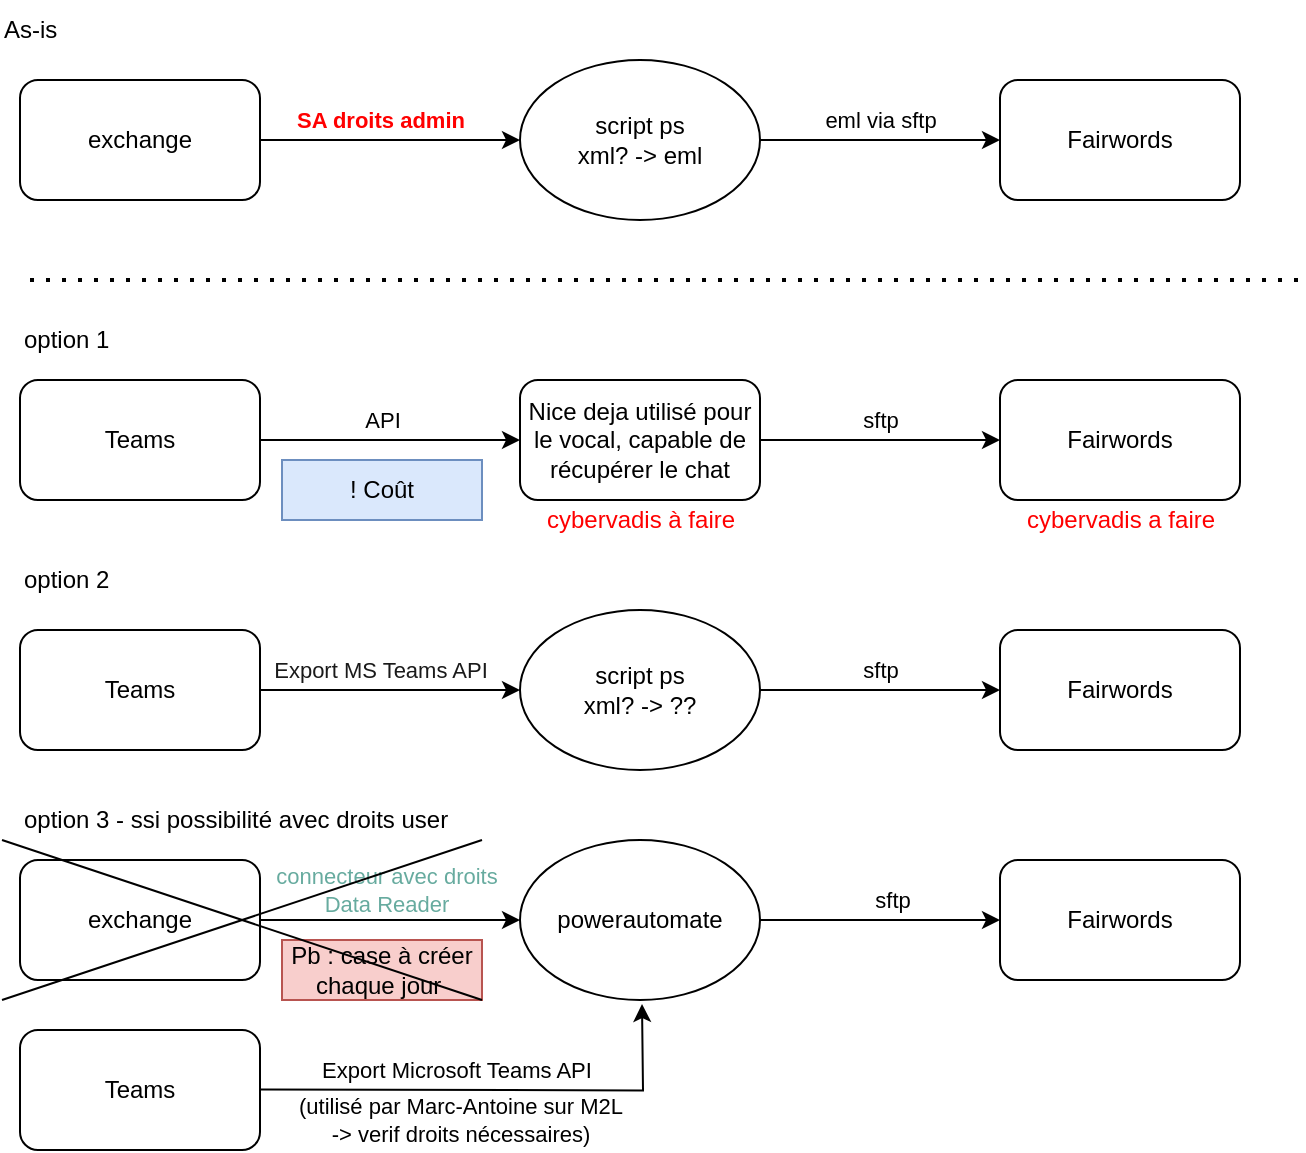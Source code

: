 <mxfile version="24.8.6">
  <diagram name="Page-1" id="-NQqGa7E1M3-6K60d0Gt">
    <mxGraphModel dx="1434" dy="866" grid="1" gridSize="10" guides="1" tooltips="1" connect="1" arrows="1" fold="1" page="1" pageScale="1" pageWidth="827" pageHeight="1169" math="0" shadow="0">
      <root>
        <mxCell id="0" />
        <mxCell id="1" parent="0" />
        <mxCell id="W6dLWdIMpy2pHT6UL7xk-37" style="edgeStyle=orthogonalEdgeStyle;rounded=0;orthogonalLoop=1;jettySize=auto;html=1;exitX=1;exitY=0.5;exitDx=0;exitDy=0;entryX=0;entryY=0.5;entryDx=0;entryDy=0;" parent="1" source="W6dLWdIMpy2pHT6UL7xk-39" target="W6dLWdIMpy2pHT6UL7xk-43" edge="1">
          <mxGeometry relative="1" as="geometry" />
        </mxCell>
        <mxCell id="W6dLWdIMpy2pHT6UL7xk-38" value="SA droits admin" style="edgeLabel;html=1;align=center;verticalAlign=middle;resizable=0;points=[];fontStyle=1;fontColor=#FF0000;" parent="W6dLWdIMpy2pHT6UL7xk-37" vertex="1" connectable="0">
          <mxGeometry x="-0.25" y="1" relative="1" as="geometry">
            <mxPoint x="11" y="-9" as="offset" />
          </mxGeometry>
        </mxCell>
        <mxCell id="W6dLWdIMpy2pHT6UL7xk-39" value="exchange" style="rounded=1;whiteSpace=wrap;html=1;" parent="1" vertex="1">
          <mxGeometry x="129" y="110" width="120" height="60" as="geometry" />
        </mxCell>
        <mxCell id="W6dLWdIMpy2pHT6UL7xk-40" value="Fairwords" style="rounded=1;whiteSpace=wrap;html=1;" parent="1" vertex="1">
          <mxGeometry x="619" y="110" width="120" height="60" as="geometry" />
        </mxCell>
        <mxCell id="W6dLWdIMpy2pHT6UL7xk-41" style="edgeStyle=orthogonalEdgeStyle;rounded=0;orthogonalLoop=1;jettySize=auto;html=1;exitX=1;exitY=0.5;exitDx=0;exitDy=0;entryX=0;entryY=0.5;entryDx=0;entryDy=0;" parent="1" source="W6dLWdIMpy2pHT6UL7xk-43" target="W6dLWdIMpy2pHT6UL7xk-40" edge="1">
          <mxGeometry relative="1" as="geometry" />
        </mxCell>
        <mxCell id="W6dLWdIMpy2pHT6UL7xk-42" value="eml via sftp" style="edgeLabel;html=1;align=center;verticalAlign=middle;resizable=0;points=[];" parent="W6dLWdIMpy2pHT6UL7xk-41" vertex="1" connectable="0">
          <mxGeometry x="-0.286" relative="1" as="geometry">
            <mxPoint x="17" y="-10" as="offset" />
          </mxGeometry>
        </mxCell>
        <mxCell id="W6dLWdIMpy2pHT6UL7xk-43" value="script ps&lt;div&gt;xml? -&amp;gt; eml&lt;/div&gt;" style="ellipse;whiteSpace=wrap;html=1;" parent="1" vertex="1">
          <mxGeometry x="379" y="100" width="120" height="80" as="geometry" />
        </mxCell>
        <mxCell id="W6dLWdIMpy2pHT6UL7xk-44" style="edgeStyle=orthogonalEdgeStyle;rounded=0;orthogonalLoop=1;jettySize=auto;html=1;exitX=1;exitY=0.5;exitDx=0;exitDy=0;entryX=0;entryY=0.5;entryDx=0;entryDy=0;" parent="1" source="W6dLWdIMpy2pHT6UL7xk-46" target="W6dLWdIMpy2pHT6UL7xk-50" edge="1">
          <mxGeometry relative="1" as="geometry">
            <mxPoint x="329" y="280" as="targetPoint" />
          </mxGeometry>
        </mxCell>
        <mxCell id="W6dLWdIMpy2pHT6UL7xk-45" value="API" style="edgeLabel;html=1;align=center;verticalAlign=middle;resizable=0;points=[];" parent="W6dLWdIMpy2pHT6UL7xk-44" vertex="1" connectable="0">
          <mxGeometry x="-0.333" y="-2" relative="1" as="geometry">
            <mxPoint x="17" y="-12" as="offset" />
          </mxGeometry>
        </mxCell>
        <mxCell id="W6dLWdIMpy2pHT6UL7xk-46" value="Teams" style="rounded=1;whiteSpace=wrap;html=1;" parent="1" vertex="1">
          <mxGeometry x="129" y="260" width="120" height="60" as="geometry" />
        </mxCell>
        <mxCell id="W6dLWdIMpy2pHT6UL7xk-47" value="Fairwords" style="rounded=1;whiteSpace=wrap;html=1;" parent="1" vertex="1">
          <mxGeometry x="619" y="260" width="120" height="60" as="geometry" />
        </mxCell>
        <mxCell id="W6dLWdIMpy2pHT6UL7xk-48" style="edgeStyle=orthogonalEdgeStyle;rounded=0;orthogonalLoop=1;jettySize=auto;html=1;exitX=1;exitY=0.5;exitDx=0;exitDy=0;entryX=0;entryY=0.5;entryDx=0;entryDy=0;" parent="1" source="W6dLWdIMpy2pHT6UL7xk-50" target="W6dLWdIMpy2pHT6UL7xk-47" edge="1">
          <mxGeometry relative="1" as="geometry" />
        </mxCell>
        <mxCell id="W6dLWdIMpy2pHT6UL7xk-49" value="sftp" style="edgeLabel;html=1;align=center;verticalAlign=middle;resizable=0;points=[];" parent="W6dLWdIMpy2pHT6UL7xk-48" vertex="1" connectable="0">
          <mxGeometry x="-0.25" y="-2" relative="1" as="geometry">
            <mxPoint x="15" y="-12" as="offset" />
          </mxGeometry>
        </mxCell>
        <mxCell id="W6dLWdIMpy2pHT6UL7xk-50" value="Nice deja utilisé pour le vocal, capable de récupérer le chat" style="rounded=1;whiteSpace=wrap;html=1;" parent="1" vertex="1">
          <mxGeometry x="379" y="260" width="120" height="60" as="geometry" />
        </mxCell>
        <mxCell id="W6dLWdIMpy2pHT6UL7xk-51" value="option 1" style="text;html=1;align=left;verticalAlign=middle;whiteSpace=wrap;rounded=0;" parent="1" vertex="1">
          <mxGeometry x="129" y="225" width="60" height="30" as="geometry" />
        </mxCell>
        <mxCell id="W6dLWdIMpy2pHT6UL7xk-52" value="As-is" style="text;html=1;align=left;verticalAlign=middle;whiteSpace=wrap;rounded=0;" parent="1" vertex="1">
          <mxGeometry x="119" y="70" width="60" height="30" as="geometry" />
        </mxCell>
        <mxCell id="W6dLWdIMpy2pHT6UL7xk-57" value="option 2" style="text;html=1;align=left;verticalAlign=middle;whiteSpace=wrap;rounded=0;" parent="1" vertex="1">
          <mxGeometry x="129" y="345" width="220" height="30" as="geometry" />
        </mxCell>
        <mxCell id="W6dLWdIMpy2pHT6UL7xk-60" value="exchange" style="rounded=1;whiteSpace=wrap;html=1;" parent="1" vertex="1">
          <mxGeometry x="129" y="500" width="120" height="60" as="geometry" />
        </mxCell>
        <mxCell id="W6dLWdIMpy2pHT6UL7xk-58" style="edgeStyle=orthogonalEdgeStyle;rounded=0;orthogonalLoop=1;jettySize=auto;html=1;exitX=1;exitY=0.5;exitDx=0;exitDy=0;entryX=0;entryY=0.5;entryDx=0;entryDy=0;" parent="1" source="W6dLWdIMpy2pHT6UL7xk-60" target="W6dLWdIMpy2pHT6UL7xk-65" edge="1">
          <mxGeometry relative="1" as="geometry">
            <mxPoint x="379" y="480" as="targetPoint" />
          </mxGeometry>
        </mxCell>
        <mxCell id="W6dLWdIMpy2pHT6UL7xk-59" value="connecteur avec droits&lt;div&gt;Data Reader&lt;/div&gt;" style="edgeLabel;html=1;align=center;verticalAlign=middle;resizable=0;points=[];fontColor=#67AB9F;" parent="W6dLWdIMpy2pHT6UL7xk-58" vertex="1" connectable="0">
          <mxGeometry x="-0.036" y="-1" relative="1" as="geometry">
            <mxPoint y="-16" as="offset" />
          </mxGeometry>
        </mxCell>
        <mxCell id="W6dLWdIMpy2pHT6UL7xk-61" value="Fairwords" style="rounded=1;whiteSpace=wrap;html=1;" parent="1" vertex="1">
          <mxGeometry x="619" y="500" width="120" height="60" as="geometry" />
        </mxCell>
        <mxCell id="W6dLWdIMpy2pHT6UL7xk-62" value="option 3 - ssi possibilité avec droits user" style="text;html=1;align=left;verticalAlign=middle;whiteSpace=wrap;rounded=0;" parent="1" vertex="1">
          <mxGeometry x="129" y="465" width="220" height="30" as="geometry" />
        </mxCell>
        <mxCell id="W6dLWdIMpy2pHT6UL7xk-63" style="edgeStyle=orthogonalEdgeStyle;rounded=0;orthogonalLoop=1;jettySize=auto;html=1;entryX=0;entryY=0.5;entryDx=0;entryDy=0;" parent="1" source="W6dLWdIMpy2pHT6UL7xk-65" target="W6dLWdIMpy2pHT6UL7xk-61" edge="1">
          <mxGeometry relative="1" as="geometry" />
        </mxCell>
        <mxCell id="W6dLWdIMpy2pHT6UL7xk-64" value="sftp" style="edgeLabel;html=1;align=center;verticalAlign=middle;resizable=0;points=[];" parent="W6dLWdIMpy2pHT6UL7xk-63" vertex="1" connectable="0">
          <mxGeometry x="-0.077" y="-3" relative="1" as="geometry">
            <mxPoint x="10" y="-13" as="offset" />
          </mxGeometry>
        </mxCell>
        <mxCell id="W6dLWdIMpy2pHT6UL7xk-65" value="powerautomate" style="ellipse;whiteSpace=wrap;html=1;" parent="1" vertex="1">
          <mxGeometry x="379" y="490" width="120" height="80" as="geometry" />
        </mxCell>
        <mxCell id="W6dLWdIMpy2pHT6UL7xk-66" value="" style="endArrow=none;dashed=1;html=1;dashPattern=1 3;strokeWidth=2;rounded=0;" parent="1" edge="1">
          <mxGeometry width="50" height="50" relative="1" as="geometry">
            <mxPoint x="134" y="210" as="sourcePoint" />
            <mxPoint x="769" y="210" as="targetPoint" />
          </mxGeometry>
        </mxCell>
        <mxCell id="W6dLWdIMpy2pHT6UL7xk-69" value="cybervadis à faire" style="text;html=1;align=center;verticalAlign=middle;resizable=0;points=[];autosize=1;strokeColor=none;fillColor=none;fontColor=#FF0000;" parent="1" vertex="1">
          <mxGeometry x="379" y="315" width="120" height="30" as="geometry" />
        </mxCell>
        <mxCell id="W6dLWdIMpy2pHT6UL7xk-70" value="cybervadis a faire" style="text;html=1;align=center;verticalAlign=middle;resizable=0;points=[];autosize=1;strokeColor=none;fillColor=none;fontColor=#FF0000;" parent="1" vertex="1">
          <mxGeometry x="619" y="315" width="120" height="30" as="geometry" />
        </mxCell>
        <mxCell id="Kl5dcTFvaQ_aIkHCbyx2-1" value="Pb : case à créer chaque jour&amp;nbsp;" style="text;html=1;align=center;verticalAlign=middle;whiteSpace=wrap;rounded=0;fillColor=#f8cecc;strokeColor=#b85450;" parent="1" vertex="1">
          <mxGeometry x="260" y="540" width="100" height="30" as="geometry" />
        </mxCell>
        <mxCell id="Kl5dcTFvaQ_aIkHCbyx2-2" value="Teams" style="rounded=1;whiteSpace=wrap;html=1;" parent="1" vertex="1">
          <mxGeometry x="129" y="585" width="120" height="60" as="geometry" />
        </mxCell>
        <mxCell id="Kl5dcTFvaQ_aIkHCbyx2-3" style="edgeStyle=orthogonalEdgeStyle;rounded=0;orthogonalLoop=1;jettySize=auto;html=1;exitX=1;exitY=0.5;exitDx=0;exitDy=0;" parent="1" edge="1">
          <mxGeometry relative="1" as="geometry">
            <mxPoint x="440" y="572" as="targetPoint" />
            <mxPoint x="249" y="614.71" as="sourcePoint" />
          </mxGeometry>
        </mxCell>
        <mxCell id="Kl5dcTFvaQ_aIkHCbyx2-4" value="Export Microsoft Teams API" style="edgeLabel;html=1;align=center;verticalAlign=middle;resizable=0;points=[];" parent="Kl5dcTFvaQ_aIkHCbyx2-3" vertex="1" connectable="0">
          <mxGeometry x="-0.333" y="-2" relative="1" as="geometry">
            <mxPoint x="19" y="-12" as="offset" />
          </mxGeometry>
        </mxCell>
        <mxCell id="Kl5dcTFvaQ_aIkHCbyx2-5" value="" style="endArrow=none;html=1;rounded=0;" parent="1" edge="1">
          <mxGeometry width="50" height="50" relative="1" as="geometry">
            <mxPoint x="120" y="570" as="sourcePoint" />
            <mxPoint x="360" y="490" as="targetPoint" />
          </mxGeometry>
        </mxCell>
        <mxCell id="Kl5dcTFvaQ_aIkHCbyx2-7" value="" style="endArrow=none;html=1;rounded=0;entryX=1;entryY=1;entryDx=0;entryDy=0;" parent="1" target="Kl5dcTFvaQ_aIkHCbyx2-1" edge="1">
          <mxGeometry width="50" height="50" relative="1" as="geometry">
            <mxPoint x="120" y="490" as="sourcePoint" />
            <mxPoint x="360" y="580" as="targetPoint" />
          </mxGeometry>
        </mxCell>
        <mxCell id="Kl5dcTFvaQ_aIkHCbyx2-9" value="! Coût" style="text;html=1;align=center;verticalAlign=middle;whiteSpace=wrap;rounded=0;fillColor=#dae8fc;strokeColor=#6c8ebf;" parent="1" vertex="1">
          <mxGeometry x="260" y="300" width="100" height="30" as="geometry" />
        </mxCell>
        <mxCell id="Kl5dcTFvaQ_aIkHCbyx2-10" value="(utilisé par Marc-Antoine sur M2L&lt;div&gt;-&amp;gt; verif droits nécessaires)&lt;/div&gt;" style="edgeLabel;html=1;align=center;verticalAlign=middle;resizable=0;points=[];" parent="1" vertex="1" connectable="0">
          <mxGeometry x="349.0" y="630.002" as="geometry" />
        </mxCell>
        <mxCell id="Kl5dcTFvaQ_aIkHCbyx2-11" style="edgeStyle=orthogonalEdgeStyle;rounded=0;orthogonalLoop=1;jettySize=auto;html=1;exitX=1;exitY=0.5;exitDx=0;exitDy=0;entryX=0;entryY=0.5;entryDx=0;entryDy=0;" parent="1" source="Kl5dcTFvaQ_aIkHCbyx2-13" target="Kl5dcTFvaQ_aIkHCbyx2-17" edge="1">
          <mxGeometry relative="1" as="geometry" />
        </mxCell>
        <mxCell id="Kl5dcTFvaQ_aIkHCbyx2-12" value="Export MS Teams API" style="edgeLabel;html=1;align=center;verticalAlign=middle;resizable=0;points=[];fontStyle=0;fontColor=#1A1A1A;" parent="Kl5dcTFvaQ_aIkHCbyx2-11" vertex="1" connectable="0">
          <mxGeometry x="-0.25" y="1" relative="1" as="geometry">
            <mxPoint x="11" y="-9" as="offset" />
          </mxGeometry>
        </mxCell>
        <mxCell id="Kl5dcTFvaQ_aIkHCbyx2-13" value="Teams" style="rounded=1;whiteSpace=wrap;html=1;" parent="1" vertex="1">
          <mxGeometry x="129" y="385" width="120" height="60" as="geometry" />
        </mxCell>
        <mxCell id="Kl5dcTFvaQ_aIkHCbyx2-14" value="Fairwords" style="rounded=1;whiteSpace=wrap;html=1;" parent="1" vertex="1">
          <mxGeometry x="619" y="385" width="120" height="60" as="geometry" />
        </mxCell>
        <mxCell id="Kl5dcTFvaQ_aIkHCbyx2-15" style="edgeStyle=orthogonalEdgeStyle;rounded=0;orthogonalLoop=1;jettySize=auto;html=1;exitX=1;exitY=0.5;exitDx=0;exitDy=0;entryX=0;entryY=0.5;entryDx=0;entryDy=0;" parent="1" source="Kl5dcTFvaQ_aIkHCbyx2-17" target="Kl5dcTFvaQ_aIkHCbyx2-14" edge="1">
          <mxGeometry relative="1" as="geometry" />
        </mxCell>
        <mxCell id="Kl5dcTFvaQ_aIkHCbyx2-16" value="sftp" style="edgeLabel;html=1;align=center;verticalAlign=middle;resizable=0;points=[];" parent="Kl5dcTFvaQ_aIkHCbyx2-15" vertex="1" connectable="0">
          <mxGeometry x="-0.286" relative="1" as="geometry">
            <mxPoint x="17" y="-10" as="offset" />
          </mxGeometry>
        </mxCell>
        <mxCell id="Kl5dcTFvaQ_aIkHCbyx2-17" value="script ps&lt;div&gt;xml? -&amp;gt; ??&lt;/div&gt;" style="ellipse;whiteSpace=wrap;html=1;" parent="1" vertex="1">
          <mxGeometry x="379" y="375" width="120" height="80" as="geometry" />
        </mxCell>
      </root>
    </mxGraphModel>
  </diagram>
</mxfile>
